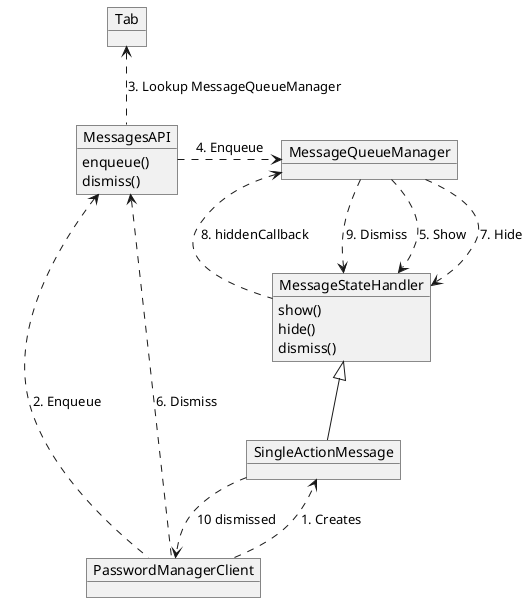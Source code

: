 @startuml
object MessagesAPI {
  enqueue()
  dismiss()
}

object Tab
object MessageQueueManager {
}

object MessageStateHandler {
  show()
  hide()
  dismiss()
}
object PasswordManagerClient
object SingleActionMessage

MessageStateHandler <|-- SingleActionMessage

PasswordManagerClient ..> SingleActionMessage : 1. Creates
PasswordManagerClient .up.> MessagesAPI : 2. Enqueue
MessagesAPI .up.> Tab : 3. Lookup MessageQueueManager
MessagesAPI .> MessageQueueManager : 4. Enqueue
MessageQueueManager ..> MessageStateHandler : 5. Show

PasswordManagerClient .up.> MessagesAPI : 6. Dismiss
MessageQueueManager ..> MessageStateHandler : 7. Hide
MessageStateHandler .up.> MessageQueueManager : 8. hiddenCallback
MessageQueueManager ..> MessageStateHandler : 9. Dismiss
SingleActionMessage ..> PasswordManagerClient : 10 dismissed
@enduml